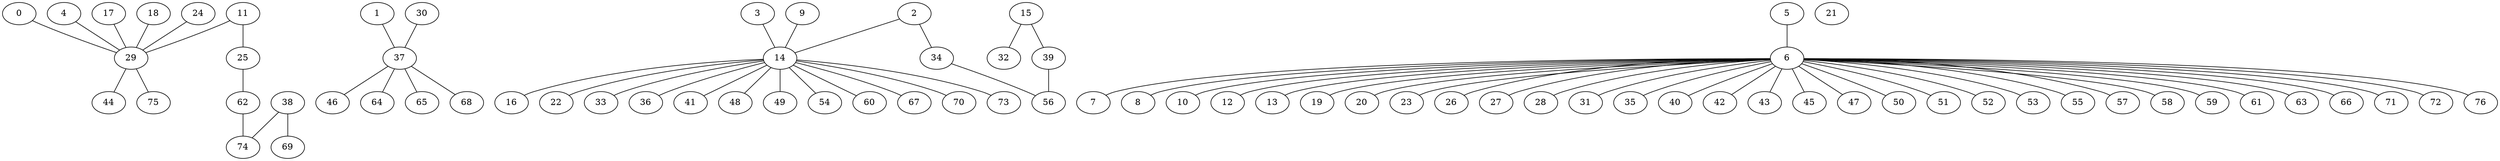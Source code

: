 graph Circle250 {
0
1
2
3
4
5
6
7
8
9
10
11
12
13
14
15
16
17
18
19
20
21
22
23
24
25
26
27
28
29
30
31
32
33
34
35
36
37
38
39
40
41
42
43
44
45
46
47
48
49
50
51
52
53
54
55
56
57
58
59
60
61
62
63
64
65
66
67
68
69
70
71
72
73
74
75
76
6 -- 50
14 -- 36
6 -- 42
6 -- 76
6 -- 20
17 -- 29
14 -- 73
14 -- 67
11 -- 29
62 -- 74
34 -- 56
14 -- 54
6 -- 27
37 -- 68
5 -- 6
6 -- 23
6 -- 26
29 -- 44
6 -- 58
6 -- 63
39 -- 56
29 -- 75
24 -- 29
6 -- 7
6 -- 53
6 -- 55
38 -- 74
37 -- 64
11 -- 25
6 -- 66
9 -- 14
14 -- 33
2 -- 14
6 -- 72
15 -- 32
6 -- 59
14 -- 70
15 -- 39
18 -- 29
6 -- 52
6 -- 61
37 -- 65
14 -- 49
6 -- 10
0 -- 29
6 -- 13
6 -- 45
6 -- 8
14 -- 22
6 -- 40
1 -- 37
6 -- 57
14 -- 60
2 -- 34
4 -- 29
6 -- 19
6 -- 31
37 -- 46
6 -- 47
6 -- 71
14 -- 16
6 -- 51
6 -- 35
6 -- 12
3 -- 14
6 -- 28
25 -- 62
14 -- 48
30 -- 37
38 -- 69
14 -- 41
6 -- 43
}